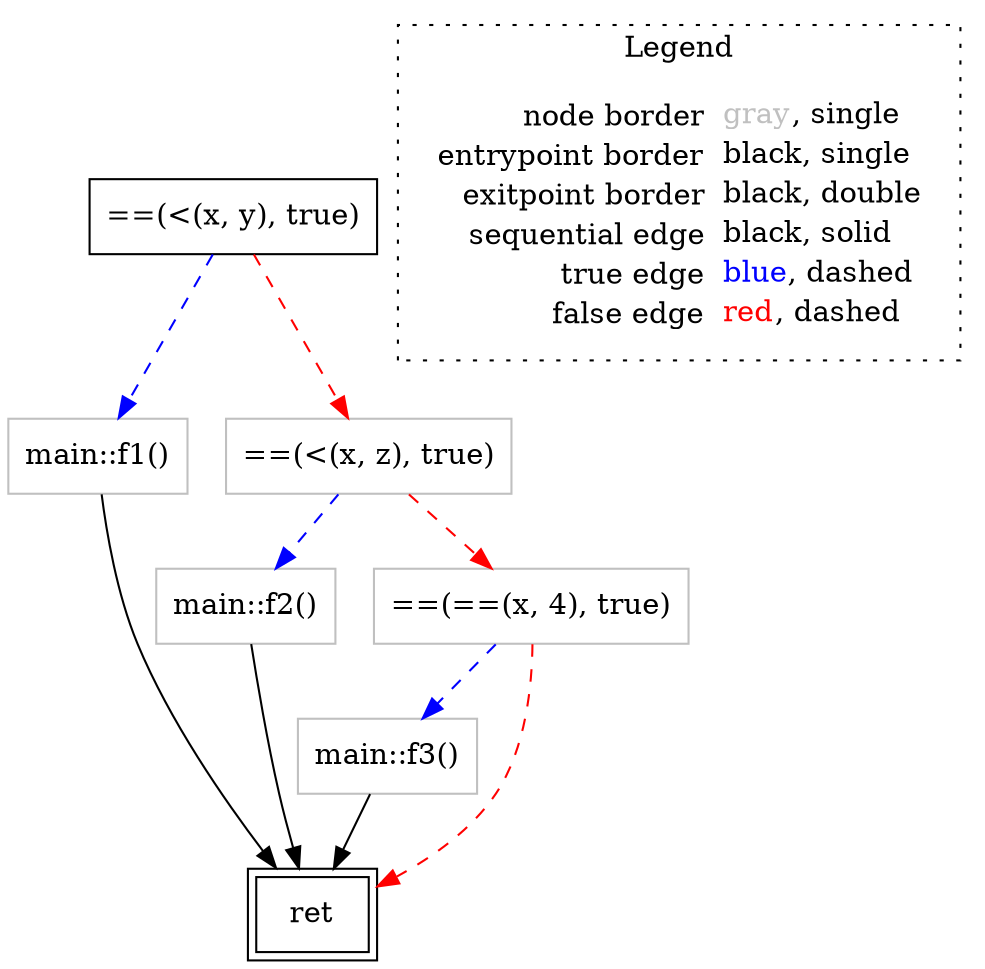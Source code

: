 digraph {
	"node0" [shape="rect",color="black",label=<==(&lt;(x, y), true)>];
	"node1" [shape="rect",color="gray",label=<main::f2()>];
	"node2" [shape="rect",color="gray",label=<main::f1()>];
	"node3" [shape="rect",color="gray",label=<==(&lt;(x, z), true)>];
	"node4" [shape="rect",color="gray",label=<main::f3()>];
	"node5" [shape="rect",color="black",peripheries="2",label=<ret>];
	"node6" [shape="rect",color="gray",label=<==(==(x, 4), true)>];
	"node1" -> "node5" [color="black"];
	"node0" -> "node2" [color="blue",style="dashed"];
	"node0" -> "node3" [color="red",style="dashed"];
	"node2" -> "node5" [color="black"];
	"node3" -> "node1" [color="blue",style="dashed"];
	"node3" -> "node6" [color="red",style="dashed"];
	"node4" -> "node5" [color="black"];
	"node6" -> "node4" [color="blue",style="dashed"];
	"node6" -> "node5" [color="red",style="dashed"];
subgraph cluster_legend {
	label="Legend";
	style=dotted;
	node [shape=plaintext];
	"legend" [label=<<table border="0" cellpadding="2" cellspacing="0" cellborder="0"><tr><td align="right">node border&nbsp;</td><td align="left"><font color="gray">gray</font>, single</td></tr><tr><td align="right">entrypoint border&nbsp;</td><td align="left"><font color="black">black</font>, single</td></tr><tr><td align="right">exitpoint border&nbsp;</td><td align="left"><font color="black">black</font>, double</td></tr><tr><td align="right">sequential edge&nbsp;</td><td align="left"><font color="black">black</font>, solid</td></tr><tr><td align="right">true edge&nbsp;</td><td align="left"><font color="blue">blue</font>, dashed</td></tr><tr><td align="right">false edge&nbsp;</td><td align="left"><font color="red">red</font>, dashed</td></tr></table>>];
}

}
